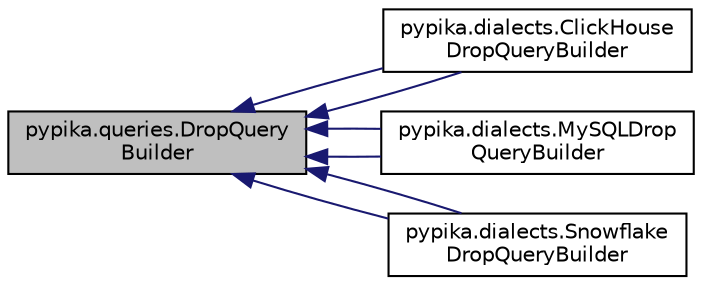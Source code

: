digraph "pypika.queries.DropQueryBuilder"
{
 // LATEX_PDF_SIZE
  edge [fontname="Helvetica",fontsize="10",labelfontname="Helvetica",labelfontsize="10"];
  node [fontname="Helvetica",fontsize="10",shape=record];
  rankdir="LR";
  Node1 [label="pypika.queries.DropQuery\lBuilder",height=0.2,width=0.4,color="black", fillcolor="grey75", style="filled", fontcolor="black",tooltip=" "];
  Node1 -> Node2 [dir="back",color="midnightblue",fontsize="10",style="solid",fontname="Helvetica"];
  Node2 [label="pypika.dialects.ClickHouse\lDropQueryBuilder",height=0.2,width=0.4,color="black", fillcolor="white", style="filled",URL="$classpypika_1_1dialects_1_1ClickHouseDropQueryBuilder.html",tooltip=" "];
  Node1 -> Node2 [dir="back",color="midnightblue",fontsize="10",style="solid",fontname="Helvetica"];
  Node1 -> Node3 [dir="back",color="midnightblue",fontsize="10",style="solid",fontname="Helvetica"];
  Node3 [label="pypika.dialects.MySQLDrop\lQueryBuilder",height=0.2,width=0.4,color="black", fillcolor="white", style="filled",URL="$classpypika_1_1dialects_1_1MySQLDropQueryBuilder.html",tooltip=" "];
  Node1 -> Node3 [dir="back",color="midnightblue",fontsize="10",style="solid",fontname="Helvetica"];
  Node1 -> Node4 [dir="back",color="midnightblue",fontsize="10",style="solid",fontname="Helvetica"];
  Node4 [label="pypika.dialects.Snowflake\lDropQueryBuilder",height=0.2,width=0.4,color="black", fillcolor="white", style="filled",URL="$classpypika_1_1dialects_1_1SnowflakeDropQueryBuilder.html",tooltip=" "];
  Node1 -> Node4 [dir="back",color="midnightblue",fontsize="10",style="solid",fontname="Helvetica"];
}
